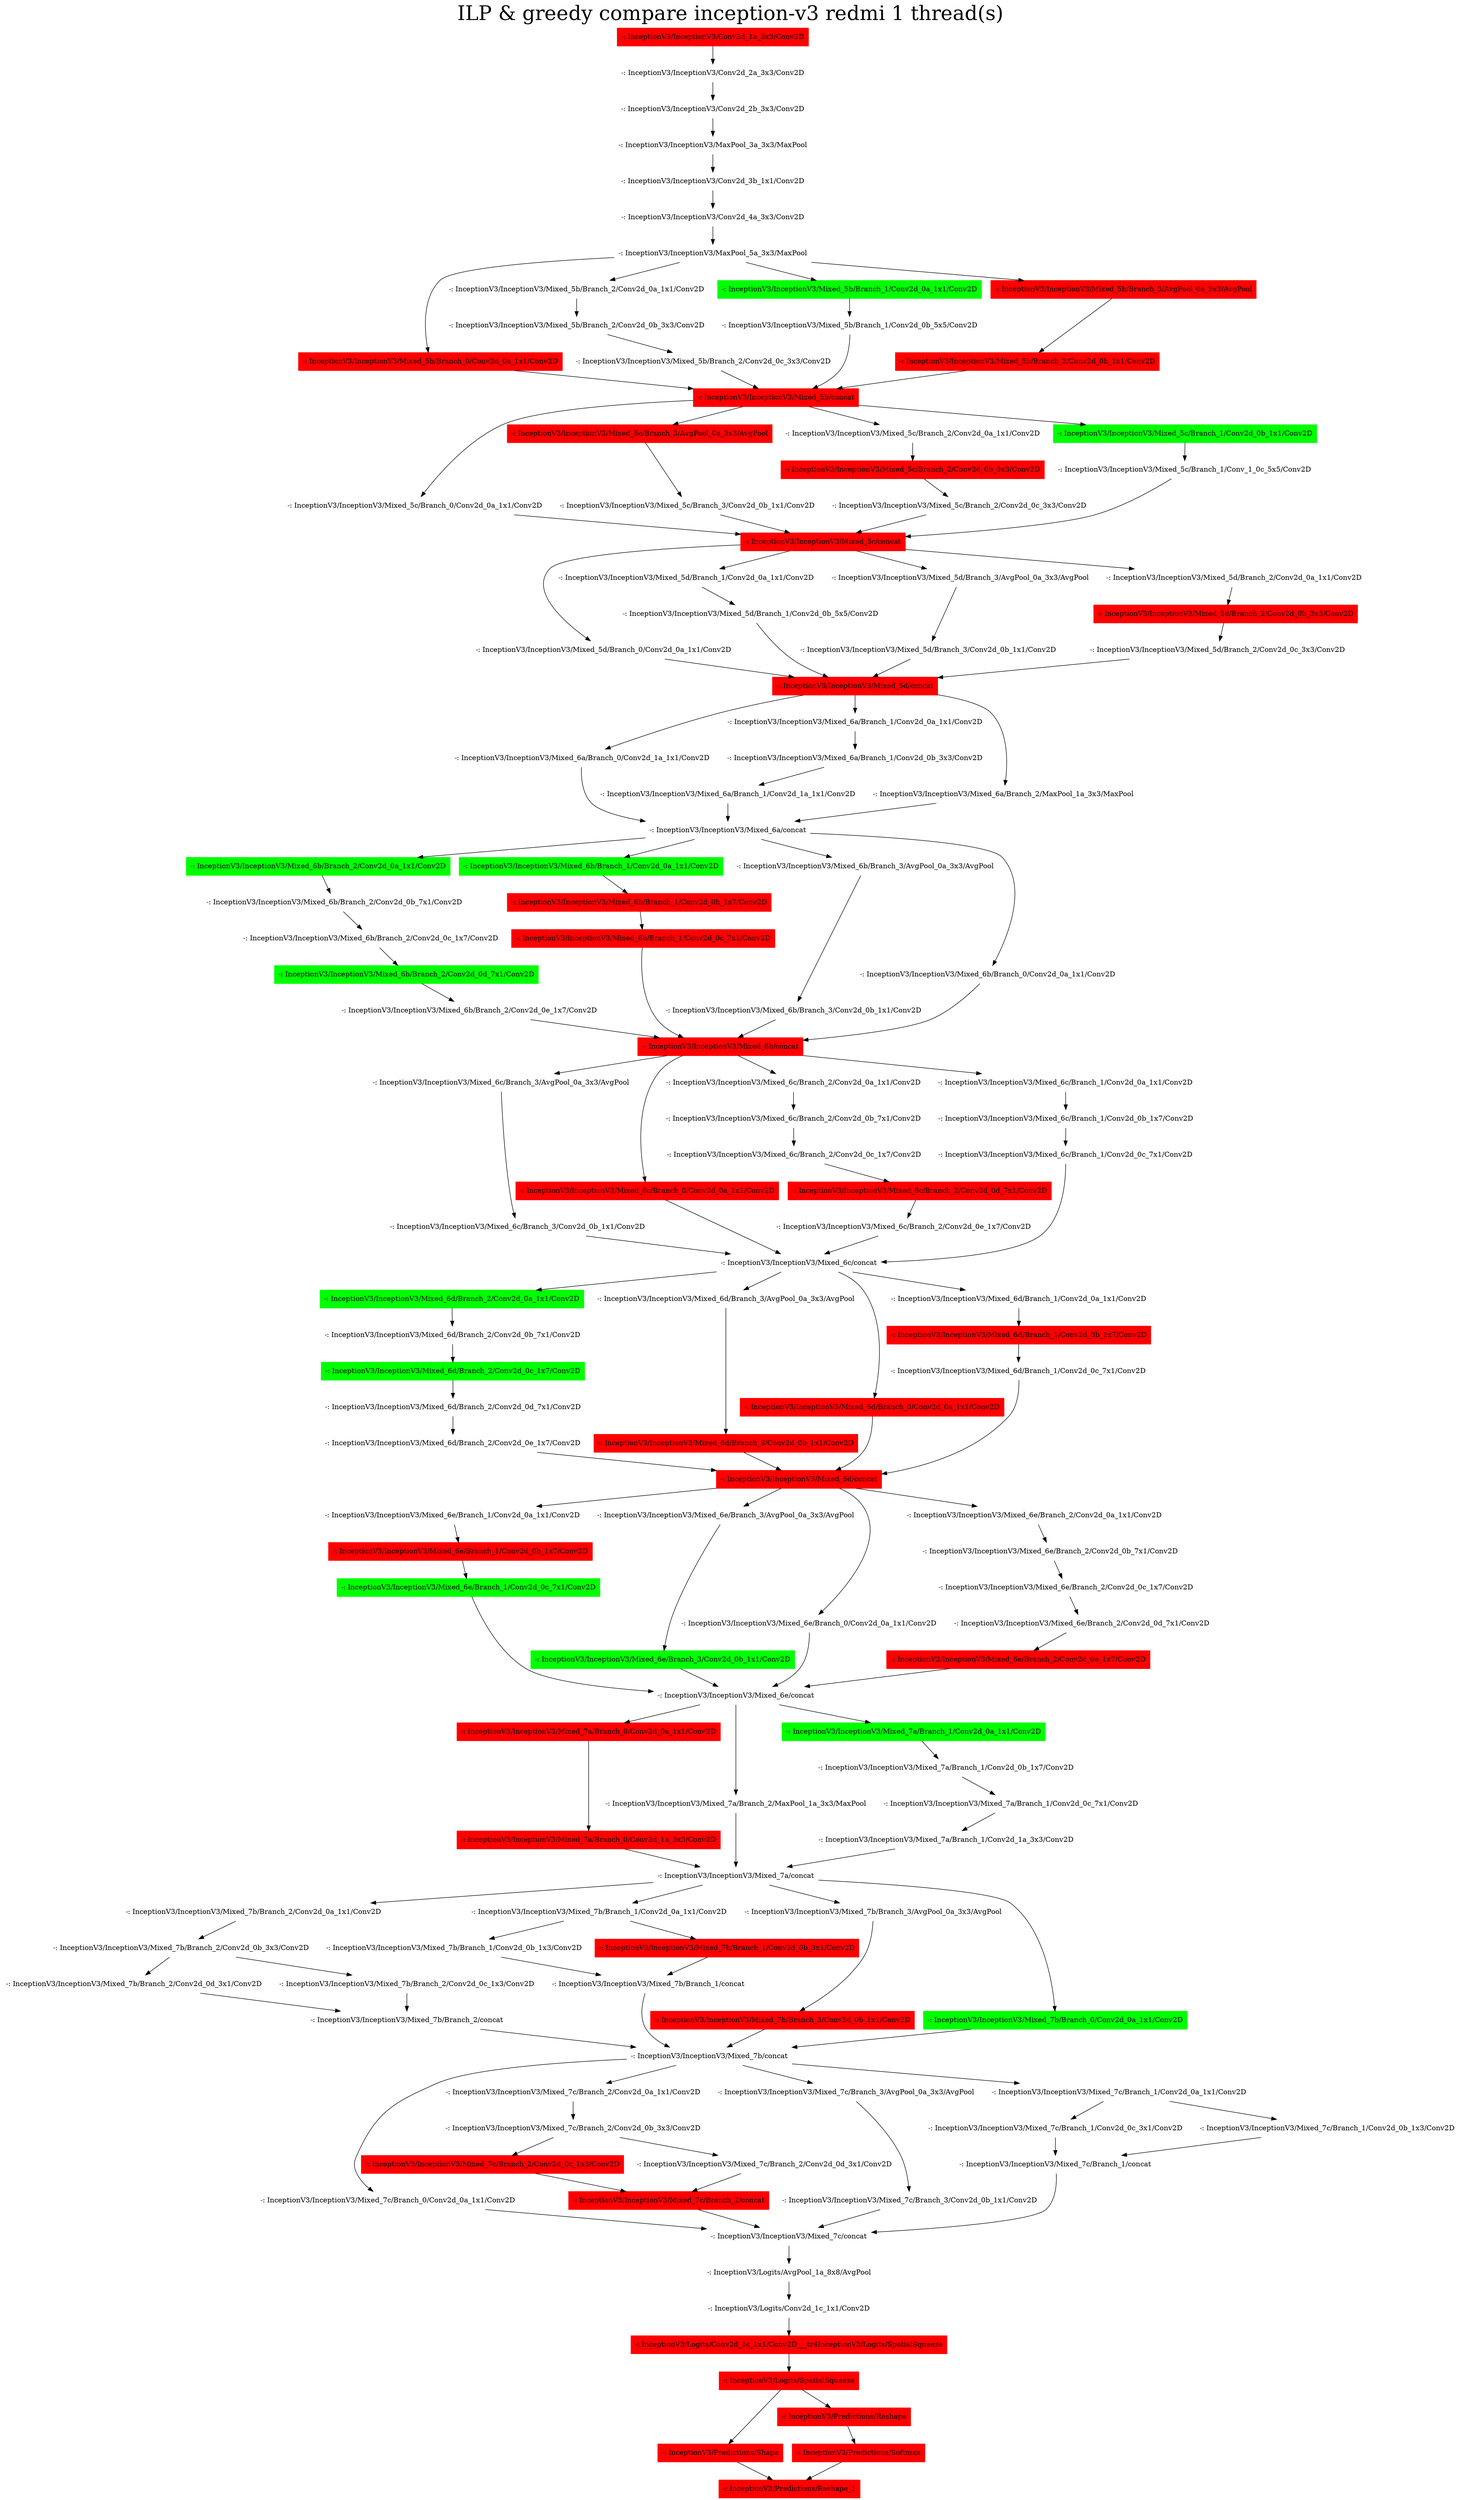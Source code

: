 digraph G {
label     = "ILP & greedy compare inception-v3 redmi 1 thread(s)"
    labelloc  =  t // t: Place the graph's title on top.
    fontsize  = 40 // Make title stand out by giving a large font size
    fontcolor = black"-: InceptionV3/InceptionV3/Conv2d_1a_3x3/Conv2D"->"-: InceptionV3/InceptionV3/Conv2d_2a_3x3/Conv2D";
"-: InceptionV3/InceptionV3/Conv2d_1a_3x3/Conv2D" [shape=box,style=filled,color=red];
"-: InceptionV3/InceptionV3/Conv2d_2a_3x3/Conv2D"->"-: InceptionV3/InceptionV3/Conv2d_2b_3x3/Conv2D";
"-: InceptionV3/InceptionV3/Conv2d_2a_3x3/Conv2D" [shape=box,style=filled,color=white];
"-: InceptionV3/InceptionV3/Conv2d_2b_3x3/Conv2D"->"-: InceptionV3/InceptionV3/MaxPool_3a_3x3/MaxPool";
"-: InceptionV3/InceptionV3/Conv2d_2b_3x3/Conv2D" [shape=box,style=filled,color=white];
"-: InceptionV3/InceptionV3/MaxPool_3a_3x3/MaxPool"->"-: InceptionV3/InceptionV3/Conv2d_3b_1x1/Conv2D";
"-: InceptionV3/InceptionV3/MaxPool_3a_3x3/MaxPool" [shape=box,style=filled,color=white];
"-: InceptionV3/InceptionV3/Conv2d_3b_1x1/Conv2D"->"-: InceptionV3/InceptionV3/Conv2d_4a_3x3/Conv2D";
"-: InceptionV3/InceptionV3/Conv2d_3b_1x1/Conv2D" [shape=box,style=filled,color=white];
"-: InceptionV3/InceptionV3/Conv2d_4a_3x3/Conv2D"->"-: InceptionV3/InceptionV3/MaxPool_5a_3x3/MaxPool";
"-: InceptionV3/InceptionV3/Conv2d_4a_3x3/Conv2D" [shape=box,style=filled,color=white];
"-: InceptionV3/InceptionV3/MaxPool_5a_3x3/MaxPool"->"-: InceptionV3/InceptionV3/Mixed_5b/Branch_0/Conv2d_0a_1x1/Conv2D";
"-: InceptionV3/InceptionV3/MaxPool_5a_3x3/MaxPool"->"-: InceptionV3/InceptionV3/Mixed_5b/Branch_2/Conv2d_0a_1x1/Conv2D";
"-: InceptionV3/InceptionV3/MaxPool_5a_3x3/MaxPool"->"-: InceptionV3/InceptionV3/Mixed_5b/Branch_1/Conv2d_0a_1x1/Conv2D";
"-: InceptionV3/InceptionV3/MaxPool_5a_3x3/MaxPool"->"-: InceptionV3/InceptionV3/Mixed_5b/Branch_3/AvgPool_0a_3x3/AvgPool";
"-: InceptionV3/InceptionV3/MaxPool_5a_3x3/MaxPool" [shape=box,style=filled,color=white];
"-: InceptionV3/InceptionV3/Mixed_5b/Branch_3/AvgPool_0a_3x3/AvgPool"->"-: InceptionV3/InceptionV3/Mixed_5b/Branch_3/Conv2d_0b_1x1/Conv2D";
"-: InceptionV3/InceptionV3/Mixed_5b/Branch_3/AvgPool_0a_3x3/AvgPool" [shape=box,style=filled,color=red];
"-: InceptionV3/InceptionV3/Mixed_5b/Branch_2/Conv2d_0a_1x1/Conv2D"->"-: InceptionV3/InceptionV3/Mixed_5b/Branch_2/Conv2d_0b_3x3/Conv2D";
"-: InceptionV3/InceptionV3/Mixed_5b/Branch_2/Conv2d_0a_1x1/Conv2D" [shape=box,style=filled,color=white];
"-: InceptionV3/InceptionV3/Mixed_5b/Branch_1/Conv2d_0a_1x1/Conv2D"->"-: InceptionV3/InceptionV3/Mixed_5b/Branch_1/Conv2d_0b_5x5/Conv2D";
"-: InceptionV3/InceptionV3/Mixed_5b/Branch_1/Conv2d_0a_1x1/Conv2D" [shape=box,style=filled,color=green];
"-: InceptionV3/InceptionV3/Mixed_5b/Branch_0/Conv2d_0a_1x1/Conv2D"->"-: InceptionV3/InceptionV3/Mixed_5b/concat";
"-: InceptionV3/InceptionV3/Mixed_5b/Branch_0/Conv2d_0a_1x1/Conv2D" [shape=box,style=filled,color=red];
"-: InceptionV3/InceptionV3/Mixed_5b/Branch_3/Conv2d_0b_1x1/Conv2D"->"-: InceptionV3/InceptionV3/Mixed_5b/concat";
"-: InceptionV3/InceptionV3/Mixed_5b/Branch_3/Conv2d_0b_1x1/Conv2D" [shape=box,style=filled,color=red];
"-: InceptionV3/InceptionV3/Mixed_5b/Branch_2/Conv2d_0b_3x3/Conv2D"->"-: InceptionV3/InceptionV3/Mixed_5b/Branch_2/Conv2d_0c_3x3/Conv2D";
"-: InceptionV3/InceptionV3/Mixed_5b/Branch_2/Conv2d_0b_3x3/Conv2D" [shape=box,style=filled,color=white];
"-: InceptionV3/InceptionV3/Mixed_5b/Branch_1/Conv2d_0b_5x5/Conv2D"->"-: InceptionV3/InceptionV3/Mixed_5b/concat";
"-: InceptionV3/InceptionV3/Mixed_5b/Branch_1/Conv2d_0b_5x5/Conv2D" [shape=box,style=filled,color=white];
"-: InceptionV3/InceptionV3/Mixed_5b/Branch_2/Conv2d_0c_3x3/Conv2D"->"-: InceptionV3/InceptionV3/Mixed_5b/concat";
"-: InceptionV3/InceptionV3/Mixed_5b/Branch_2/Conv2d_0c_3x3/Conv2D" [shape=box,style=filled,color=white];
"-: InceptionV3/InceptionV3/Mixed_5b/concat"->"-: InceptionV3/InceptionV3/Mixed_5c/Branch_0/Conv2d_0a_1x1/Conv2D";
"-: InceptionV3/InceptionV3/Mixed_5b/concat"->"-: InceptionV3/InceptionV3/Mixed_5c/Branch_3/AvgPool_0a_3x3/AvgPool";
"-: InceptionV3/InceptionV3/Mixed_5b/concat"->"-: InceptionV3/InceptionV3/Mixed_5c/Branch_2/Conv2d_0a_1x1/Conv2D";
"-: InceptionV3/InceptionV3/Mixed_5b/concat"->"-: InceptionV3/InceptionV3/Mixed_5c/Branch_1/Conv2d_0b_1x1/Conv2D";
"-: InceptionV3/InceptionV3/Mixed_5b/concat" [shape=box,style=filled,color=red];
"-: InceptionV3/InceptionV3/Mixed_5c/Branch_3/AvgPool_0a_3x3/AvgPool"->"-: InceptionV3/InceptionV3/Mixed_5c/Branch_3/Conv2d_0b_1x1/Conv2D";
"-: InceptionV3/InceptionV3/Mixed_5c/Branch_3/AvgPool_0a_3x3/AvgPool" [shape=box,style=filled,color=red];
"-: InceptionV3/InceptionV3/Mixed_5c/Branch_2/Conv2d_0a_1x1/Conv2D"->"-: InceptionV3/InceptionV3/Mixed_5c/Branch_2/Conv2d_0b_3x3/Conv2D";
"-: InceptionV3/InceptionV3/Mixed_5c/Branch_2/Conv2d_0a_1x1/Conv2D" [shape=box,style=filled,color=white];
"-: InceptionV3/InceptionV3/Mixed_5c/Branch_1/Conv2d_0b_1x1/Conv2D"->"-: InceptionV3/InceptionV3/Mixed_5c/Branch_1/Conv_1_0c_5x5/Conv2D";
"-: InceptionV3/InceptionV3/Mixed_5c/Branch_1/Conv2d_0b_1x1/Conv2D" [shape=box,style=filled,color=green];
"-: InceptionV3/InceptionV3/Mixed_5c/Branch_0/Conv2d_0a_1x1/Conv2D"->"-: InceptionV3/InceptionV3/Mixed_5c/concat";
"-: InceptionV3/InceptionV3/Mixed_5c/Branch_0/Conv2d_0a_1x1/Conv2D" [shape=box,style=filled,color=white];
"-: InceptionV3/InceptionV3/Mixed_5c/Branch_3/Conv2d_0b_1x1/Conv2D"->"-: InceptionV3/InceptionV3/Mixed_5c/concat";
"-: InceptionV3/InceptionV3/Mixed_5c/Branch_3/Conv2d_0b_1x1/Conv2D" [shape=box,style=filled,color=white];
"-: InceptionV3/InceptionV3/Mixed_5c/Branch_2/Conv2d_0b_3x3/Conv2D"->"-: InceptionV3/InceptionV3/Mixed_5c/Branch_2/Conv2d_0c_3x3/Conv2D";
"-: InceptionV3/InceptionV3/Mixed_5c/Branch_2/Conv2d_0b_3x3/Conv2D" [shape=box,style=filled,color=red];
"-: InceptionV3/InceptionV3/Mixed_5c/Branch_1/Conv_1_0c_5x5/Conv2D"->"-: InceptionV3/InceptionV3/Mixed_5c/concat";
"-: InceptionV3/InceptionV3/Mixed_5c/Branch_1/Conv_1_0c_5x5/Conv2D" [shape=box,style=filled,color=white];
"-: InceptionV3/InceptionV3/Mixed_5c/Branch_2/Conv2d_0c_3x3/Conv2D"->"-: InceptionV3/InceptionV3/Mixed_5c/concat";
"-: InceptionV3/InceptionV3/Mixed_5c/Branch_2/Conv2d_0c_3x3/Conv2D" [shape=box,style=filled,color=white];
"-: InceptionV3/InceptionV3/Mixed_5c/concat"->"-: InceptionV3/InceptionV3/Mixed_5d/Branch_0/Conv2d_0a_1x1/Conv2D";
"-: InceptionV3/InceptionV3/Mixed_5c/concat"->"-: InceptionV3/InceptionV3/Mixed_5d/Branch_1/Conv2d_0a_1x1/Conv2D";
"-: InceptionV3/InceptionV3/Mixed_5c/concat"->"-: InceptionV3/InceptionV3/Mixed_5d/Branch_3/AvgPool_0a_3x3/AvgPool";
"-: InceptionV3/InceptionV3/Mixed_5c/concat"->"-: InceptionV3/InceptionV3/Mixed_5d/Branch_2/Conv2d_0a_1x1/Conv2D";
"-: InceptionV3/InceptionV3/Mixed_5c/concat" [shape=box,style=filled,color=red];
"-: InceptionV3/InceptionV3/Mixed_5d/Branch_3/AvgPool_0a_3x3/AvgPool"->"-: InceptionV3/InceptionV3/Mixed_5d/Branch_3/Conv2d_0b_1x1/Conv2D";
"-: InceptionV3/InceptionV3/Mixed_5d/Branch_3/AvgPool_0a_3x3/AvgPool" [shape=box,style=filled,color=white];
"-: InceptionV3/InceptionV3/Mixed_5d/Branch_2/Conv2d_0a_1x1/Conv2D"->"-: InceptionV3/InceptionV3/Mixed_5d/Branch_2/Conv2d_0b_3x3/Conv2D";
"-: InceptionV3/InceptionV3/Mixed_5d/Branch_2/Conv2d_0a_1x1/Conv2D" [shape=box,style=filled,color=white];
"-: InceptionV3/InceptionV3/Mixed_5d/Branch_1/Conv2d_0a_1x1/Conv2D"->"-: InceptionV3/InceptionV3/Mixed_5d/Branch_1/Conv2d_0b_5x5/Conv2D";
"-: InceptionV3/InceptionV3/Mixed_5d/Branch_1/Conv2d_0a_1x1/Conv2D" [shape=box,style=filled,color=white];
"-: InceptionV3/InceptionV3/Mixed_5d/Branch_0/Conv2d_0a_1x1/Conv2D"->"-: InceptionV3/InceptionV3/Mixed_5d/concat";
"-: InceptionV3/InceptionV3/Mixed_5d/Branch_0/Conv2d_0a_1x1/Conv2D" [shape=box,style=filled,color=white];
"-: InceptionV3/InceptionV3/Mixed_5d/Branch_3/Conv2d_0b_1x1/Conv2D"->"-: InceptionV3/InceptionV3/Mixed_5d/concat";
"-: InceptionV3/InceptionV3/Mixed_5d/Branch_3/Conv2d_0b_1x1/Conv2D" [shape=box,style=filled,color=white];
"-: InceptionV3/InceptionV3/Mixed_5d/Branch_2/Conv2d_0b_3x3/Conv2D"->"-: InceptionV3/InceptionV3/Mixed_5d/Branch_2/Conv2d_0c_3x3/Conv2D";
"-: InceptionV3/InceptionV3/Mixed_5d/Branch_2/Conv2d_0b_3x3/Conv2D" [shape=box,style=filled,color=red];
"-: InceptionV3/InceptionV3/Mixed_5d/Branch_1/Conv2d_0b_5x5/Conv2D"->"-: InceptionV3/InceptionV3/Mixed_5d/concat";
"-: InceptionV3/InceptionV3/Mixed_5d/Branch_1/Conv2d_0b_5x5/Conv2D" [shape=box,style=filled,color=white];
"-: InceptionV3/InceptionV3/Mixed_5d/Branch_2/Conv2d_0c_3x3/Conv2D"->"-: InceptionV3/InceptionV3/Mixed_5d/concat";
"-: InceptionV3/InceptionV3/Mixed_5d/Branch_2/Conv2d_0c_3x3/Conv2D" [shape=box,style=filled,color=white];
"-: InceptionV3/InceptionV3/Mixed_5d/concat"->"-: InceptionV3/InceptionV3/Mixed_6a/Branch_0/Conv2d_1a_1x1/Conv2D";
"-: InceptionV3/InceptionV3/Mixed_5d/concat"->"-: InceptionV3/InceptionV3/Mixed_6a/Branch_1/Conv2d_0a_1x1/Conv2D";
"-: InceptionV3/InceptionV3/Mixed_5d/concat"->"-: InceptionV3/InceptionV3/Mixed_6a/Branch_2/MaxPool_1a_3x3/MaxPool";
"-: InceptionV3/InceptionV3/Mixed_5d/concat" [shape=box,style=filled,color=red];
"-: InceptionV3/InceptionV3/Mixed_6a/Branch_2/MaxPool_1a_3x3/MaxPool"->"-: InceptionV3/InceptionV3/Mixed_6a/concat";
"-: InceptionV3/InceptionV3/Mixed_6a/Branch_2/MaxPool_1a_3x3/MaxPool" [shape=box,style=filled,color=white];
"-: InceptionV3/InceptionV3/Mixed_6a/Branch_1/Conv2d_0a_1x1/Conv2D"->"-: InceptionV3/InceptionV3/Mixed_6a/Branch_1/Conv2d_0b_3x3/Conv2D";
"-: InceptionV3/InceptionV3/Mixed_6a/Branch_1/Conv2d_0a_1x1/Conv2D" [shape=box,style=filled,color=white];
"-: InceptionV3/InceptionV3/Mixed_6a/Branch_0/Conv2d_1a_1x1/Conv2D"->"-: InceptionV3/InceptionV3/Mixed_6a/concat";
"-: InceptionV3/InceptionV3/Mixed_6a/Branch_0/Conv2d_1a_1x1/Conv2D" [shape=box,style=filled,color=white];
"-: InceptionV3/InceptionV3/Mixed_6a/Branch_1/Conv2d_0b_3x3/Conv2D"->"-: InceptionV3/InceptionV3/Mixed_6a/Branch_1/Conv2d_1a_1x1/Conv2D";
"-: InceptionV3/InceptionV3/Mixed_6a/Branch_1/Conv2d_0b_3x3/Conv2D" [shape=box,style=filled,color=white];
"-: InceptionV3/InceptionV3/Mixed_6a/Branch_1/Conv2d_1a_1x1/Conv2D"->"-: InceptionV3/InceptionV3/Mixed_6a/concat";
"-: InceptionV3/InceptionV3/Mixed_6a/Branch_1/Conv2d_1a_1x1/Conv2D" [shape=box,style=filled,color=white];
"-: InceptionV3/InceptionV3/Mixed_6a/concat"->"-: InceptionV3/InceptionV3/Mixed_6b/Branch_2/Conv2d_0a_1x1/Conv2D";
"-: InceptionV3/InceptionV3/Mixed_6a/concat"->"-: InceptionV3/InceptionV3/Mixed_6b/Branch_1/Conv2d_0a_1x1/Conv2D";
"-: InceptionV3/InceptionV3/Mixed_6a/concat"->"-: InceptionV3/InceptionV3/Mixed_6b/Branch_3/AvgPool_0a_3x3/AvgPool";
"-: InceptionV3/InceptionV3/Mixed_6a/concat"->"-: InceptionV3/InceptionV3/Mixed_6b/Branch_0/Conv2d_0a_1x1/Conv2D";
"-: InceptionV3/InceptionV3/Mixed_6a/concat" [shape=box,style=filled,color=white];
"-: InceptionV3/InceptionV3/Mixed_6b/Branch_3/AvgPool_0a_3x3/AvgPool"->"-: InceptionV3/InceptionV3/Mixed_6b/Branch_3/Conv2d_0b_1x1/Conv2D";
"-: InceptionV3/InceptionV3/Mixed_6b/Branch_3/AvgPool_0a_3x3/AvgPool" [shape=box,style=filled,color=white];
"-: InceptionV3/InceptionV3/Mixed_6b/Branch_2/Conv2d_0a_1x1/Conv2D"->"-: InceptionV3/InceptionV3/Mixed_6b/Branch_2/Conv2d_0b_7x1/Conv2D";
"-: InceptionV3/InceptionV3/Mixed_6b/Branch_2/Conv2d_0a_1x1/Conv2D" [shape=box,style=filled,color=green];
"-: InceptionV3/InceptionV3/Mixed_6b/Branch_1/Conv2d_0a_1x1/Conv2D"->"-: InceptionV3/InceptionV3/Mixed_6b/Branch_1/Conv2d_0b_1x7/Conv2D";
"-: InceptionV3/InceptionV3/Mixed_6b/Branch_1/Conv2d_0a_1x1/Conv2D" [shape=box,style=filled,color=green];
"-: InceptionV3/InceptionV3/Mixed_6b/Branch_0/Conv2d_0a_1x1/Conv2D"->"-: InceptionV3/InceptionV3/Mixed_6b/concat";
"-: InceptionV3/InceptionV3/Mixed_6b/Branch_0/Conv2d_0a_1x1/Conv2D" [shape=box,style=filled,color=white];
"-: InceptionV3/InceptionV3/Mixed_6b/Branch_3/Conv2d_0b_1x1/Conv2D"->"-: InceptionV3/InceptionV3/Mixed_6b/concat";
"-: InceptionV3/InceptionV3/Mixed_6b/Branch_3/Conv2d_0b_1x1/Conv2D" [shape=box,style=filled,color=white];
"-: InceptionV3/InceptionV3/Mixed_6b/Branch_2/Conv2d_0b_7x1/Conv2D"->"-: InceptionV3/InceptionV3/Mixed_6b/Branch_2/Conv2d_0c_1x7/Conv2D";
"-: InceptionV3/InceptionV3/Mixed_6b/Branch_2/Conv2d_0b_7x1/Conv2D" [shape=box,style=filled,color=white];
"-: InceptionV3/InceptionV3/Mixed_6b/Branch_1/Conv2d_0b_1x7/Conv2D"->"-: InceptionV3/InceptionV3/Mixed_6b/Branch_1/Conv2d_0c_7x1/Conv2D";
"-: InceptionV3/InceptionV3/Mixed_6b/Branch_1/Conv2d_0b_1x7/Conv2D" [shape=box,style=filled,color=red];
"-: InceptionV3/InceptionV3/Mixed_6b/Branch_2/Conv2d_0c_1x7/Conv2D"->"-: InceptionV3/InceptionV3/Mixed_6b/Branch_2/Conv2d_0d_7x1/Conv2D";
"-: InceptionV3/InceptionV3/Mixed_6b/Branch_2/Conv2d_0c_1x7/Conv2D" [shape=box,style=filled,color=white];
"-: InceptionV3/InceptionV3/Mixed_6b/Branch_1/Conv2d_0c_7x1/Conv2D"->"-: InceptionV3/InceptionV3/Mixed_6b/concat";
"-: InceptionV3/InceptionV3/Mixed_6b/Branch_1/Conv2d_0c_7x1/Conv2D" [shape=box,style=filled,color=red];
"-: InceptionV3/InceptionV3/Mixed_6b/Branch_2/Conv2d_0d_7x1/Conv2D"->"-: InceptionV3/InceptionV3/Mixed_6b/Branch_2/Conv2d_0e_1x7/Conv2D";
"-: InceptionV3/InceptionV3/Mixed_6b/Branch_2/Conv2d_0d_7x1/Conv2D" [shape=box,style=filled,color=green];
"-: InceptionV3/InceptionV3/Mixed_6b/Branch_2/Conv2d_0e_1x7/Conv2D"->"-: InceptionV3/InceptionV3/Mixed_6b/concat";
"-: InceptionV3/InceptionV3/Mixed_6b/Branch_2/Conv2d_0e_1x7/Conv2D" [shape=box,style=filled,color=white];
"-: InceptionV3/InceptionV3/Mixed_6b/concat"->"-: InceptionV3/InceptionV3/Mixed_6c/Branch_3/AvgPool_0a_3x3/AvgPool";
"-: InceptionV3/InceptionV3/Mixed_6b/concat"->"-: InceptionV3/InceptionV3/Mixed_6c/Branch_0/Conv2d_0a_1x1/Conv2D";
"-: InceptionV3/InceptionV3/Mixed_6b/concat"->"-: InceptionV3/InceptionV3/Mixed_6c/Branch_2/Conv2d_0a_1x1/Conv2D";
"-: InceptionV3/InceptionV3/Mixed_6b/concat"->"-: InceptionV3/InceptionV3/Mixed_6c/Branch_1/Conv2d_0a_1x1/Conv2D";
"-: InceptionV3/InceptionV3/Mixed_6b/concat" [shape=box,style=filled,color=red];
"-: InceptionV3/InceptionV3/Mixed_6c/Branch_3/AvgPool_0a_3x3/AvgPool"->"-: InceptionV3/InceptionV3/Mixed_6c/Branch_3/Conv2d_0b_1x1/Conv2D";
"-: InceptionV3/InceptionV3/Mixed_6c/Branch_3/AvgPool_0a_3x3/AvgPool" [shape=box,style=filled,color=white];
"-: InceptionV3/InceptionV3/Mixed_6c/Branch_2/Conv2d_0a_1x1/Conv2D"->"-: InceptionV3/InceptionV3/Mixed_6c/Branch_2/Conv2d_0b_7x1/Conv2D";
"-: InceptionV3/InceptionV3/Mixed_6c/Branch_2/Conv2d_0a_1x1/Conv2D" [shape=box,style=filled,color=white];
"-: InceptionV3/InceptionV3/Mixed_6c/Branch_1/Conv2d_0a_1x1/Conv2D"->"-: InceptionV3/InceptionV3/Mixed_6c/Branch_1/Conv2d_0b_1x7/Conv2D";
"-: InceptionV3/InceptionV3/Mixed_6c/Branch_1/Conv2d_0a_1x1/Conv2D" [shape=box,style=filled,color=white];
"-: InceptionV3/InceptionV3/Mixed_6c/Branch_0/Conv2d_0a_1x1/Conv2D"->"-: InceptionV3/InceptionV3/Mixed_6c/concat";
"-: InceptionV3/InceptionV3/Mixed_6c/Branch_0/Conv2d_0a_1x1/Conv2D" [shape=box,style=filled,color=red];
"-: InceptionV3/InceptionV3/Mixed_6c/Branch_3/Conv2d_0b_1x1/Conv2D"->"-: InceptionV3/InceptionV3/Mixed_6c/concat";
"-: InceptionV3/InceptionV3/Mixed_6c/Branch_3/Conv2d_0b_1x1/Conv2D" [shape=box,style=filled,color=white];
"-: InceptionV3/InceptionV3/Mixed_6c/Branch_2/Conv2d_0b_7x1/Conv2D"->"-: InceptionV3/InceptionV3/Mixed_6c/Branch_2/Conv2d_0c_1x7/Conv2D";
"-: InceptionV3/InceptionV3/Mixed_6c/Branch_2/Conv2d_0b_7x1/Conv2D" [shape=box,style=filled,color=white];
"-: InceptionV3/InceptionV3/Mixed_6c/Branch_1/Conv2d_0b_1x7/Conv2D"->"-: InceptionV3/InceptionV3/Mixed_6c/Branch_1/Conv2d_0c_7x1/Conv2D";
"-: InceptionV3/InceptionV3/Mixed_6c/Branch_1/Conv2d_0b_1x7/Conv2D" [shape=box,style=filled,color=white];
"-: InceptionV3/InceptionV3/Mixed_6c/Branch_2/Conv2d_0c_1x7/Conv2D"->"-: InceptionV3/InceptionV3/Mixed_6c/Branch_2/Conv2d_0d_7x1/Conv2D";
"-: InceptionV3/InceptionV3/Mixed_6c/Branch_2/Conv2d_0c_1x7/Conv2D" [shape=box,style=filled,color=white];
"-: InceptionV3/InceptionV3/Mixed_6c/Branch_1/Conv2d_0c_7x1/Conv2D"->"-: InceptionV3/InceptionV3/Mixed_6c/concat";
"-: InceptionV3/InceptionV3/Mixed_6c/Branch_1/Conv2d_0c_7x1/Conv2D" [shape=box,style=filled,color=white];
"-: InceptionV3/InceptionV3/Mixed_6c/Branch_2/Conv2d_0d_7x1/Conv2D"->"-: InceptionV3/InceptionV3/Mixed_6c/Branch_2/Conv2d_0e_1x7/Conv2D";
"-: InceptionV3/InceptionV3/Mixed_6c/Branch_2/Conv2d_0d_7x1/Conv2D" [shape=box,style=filled,color=red];
"-: InceptionV3/InceptionV3/Mixed_6c/Branch_2/Conv2d_0e_1x7/Conv2D"->"-: InceptionV3/InceptionV3/Mixed_6c/concat";
"-: InceptionV3/InceptionV3/Mixed_6c/Branch_2/Conv2d_0e_1x7/Conv2D" [shape=box,style=filled,color=white];
"-: InceptionV3/InceptionV3/Mixed_6c/concat"->"-: InceptionV3/InceptionV3/Mixed_6d/Branch_2/Conv2d_0a_1x1/Conv2D";
"-: InceptionV3/InceptionV3/Mixed_6c/concat"->"-: InceptionV3/InceptionV3/Mixed_6d/Branch_3/AvgPool_0a_3x3/AvgPool";
"-: InceptionV3/InceptionV3/Mixed_6c/concat"->"-: InceptionV3/InceptionV3/Mixed_6d/Branch_0/Conv2d_0a_1x1/Conv2D";
"-: InceptionV3/InceptionV3/Mixed_6c/concat"->"-: InceptionV3/InceptionV3/Mixed_6d/Branch_1/Conv2d_0a_1x1/Conv2D";
"-: InceptionV3/InceptionV3/Mixed_6c/concat" [shape=box,style=filled,color=white];
"-: InceptionV3/InceptionV3/Mixed_6d/Branch_3/AvgPool_0a_3x3/AvgPool"->"-: InceptionV3/InceptionV3/Mixed_6d/Branch_3/Conv2d_0b_1x1/Conv2D";
"-: InceptionV3/InceptionV3/Mixed_6d/Branch_3/AvgPool_0a_3x3/AvgPool" [shape=box,style=filled,color=white];
"-: InceptionV3/InceptionV3/Mixed_6d/Branch_2/Conv2d_0a_1x1/Conv2D"->"-: InceptionV3/InceptionV3/Mixed_6d/Branch_2/Conv2d_0b_7x1/Conv2D";
"-: InceptionV3/InceptionV3/Mixed_6d/Branch_2/Conv2d_0a_1x1/Conv2D" [shape=box,style=filled,color=green];
"-: InceptionV3/InceptionV3/Mixed_6d/Branch_1/Conv2d_0a_1x1/Conv2D"->"-: InceptionV3/InceptionV3/Mixed_6d/Branch_1/Conv2d_0b_1x7/Conv2D";
"-: InceptionV3/InceptionV3/Mixed_6d/Branch_1/Conv2d_0a_1x1/Conv2D" [shape=box,style=filled,color=white];
"-: InceptionV3/InceptionV3/Mixed_6d/Branch_0/Conv2d_0a_1x1/Conv2D"->"-: InceptionV3/InceptionV3/Mixed_6d/concat";
"-: InceptionV3/InceptionV3/Mixed_6d/Branch_0/Conv2d_0a_1x1/Conv2D" [shape=box,style=filled,color=red];
"-: InceptionV3/InceptionV3/Mixed_6d/Branch_3/Conv2d_0b_1x1/Conv2D"->"-: InceptionV3/InceptionV3/Mixed_6d/concat";
"-: InceptionV3/InceptionV3/Mixed_6d/Branch_3/Conv2d_0b_1x1/Conv2D" [shape=box,style=filled,color=red];
"-: InceptionV3/InceptionV3/Mixed_6d/Branch_2/Conv2d_0b_7x1/Conv2D"->"-: InceptionV3/InceptionV3/Mixed_6d/Branch_2/Conv2d_0c_1x7/Conv2D";
"-: InceptionV3/InceptionV3/Mixed_6d/Branch_2/Conv2d_0b_7x1/Conv2D" [shape=box,style=filled,color=white];
"-: InceptionV3/InceptionV3/Mixed_6d/Branch_1/Conv2d_0b_1x7/Conv2D"->"-: InceptionV3/InceptionV3/Mixed_6d/Branch_1/Conv2d_0c_7x1/Conv2D";
"-: InceptionV3/InceptionV3/Mixed_6d/Branch_1/Conv2d_0b_1x7/Conv2D" [shape=box,style=filled,color=red];
"-: InceptionV3/InceptionV3/Mixed_6d/Branch_2/Conv2d_0c_1x7/Conv2D"->"-: InceptionV3/InceptionV3/Mixed_6d/Branch_2/Conv2d_0d_7x1/Conv2D";
"-: InceptionV3/InceptionV3/Mixed_6d/Branch_2/Conv2d_0c_1x7/Conv2D" [shape=box,style=filled,color=green];
"-: InceptionV3/InceptionV3/Mixed_6d/Branch_1/Conv2d_0c_7x1/Conv2D"->"-: InceptionV3/InceptionV3/Mixed_6d/concat";
"-: InceptionV3/InceptionV3/Mixed_6d/Branch_1/Conv2d_0c_7x1/Conv2D" [shape=box,style=filled,color=white];
"-: InceptionV3/InceptionV3/Mixed_6d/Branch_2/Conv2d_0d_7x1/Conv2D"->"-: InceptionV3/InceptionV3/Mixed_6d/Branch_2/Conv2d_0e_1x7/Conv2D";
"-: InceptionV3/InceptionV3/Mixed_6d/Branch_2/Conv2d_0d_7x1/Conv2D" [shape=box,style=filled,color=white];
"-: InceptionV3/InceptionV3/Mixed_6d/Branch_2/Conv2d_0e_1x7/Conv2D"->"-: InceptionV3/InceptionV3/Mixed_6d/concat";
"-: InceptionV3/InceptionV3/Mixed_6d/Branch_2/Conv2d_0e_1x7/Conv2D" [shape=box,style=filled,color=white];
"-: InceptionV3/InceptionV3/Mixed_6d/concat"->"-: InceptionV3/InceptionV3/Mixed_6e/Branch_1/Conv2d_0a_1x1/Conv2D";
"-: InceptionV3/InceptionV3/Mixed_6d/concat"->"-: InceptionV3/InceptionV3/Mixed_6e/Branch_3/AvgPool_0a_3x3/AvgPool";
"-: InceptionV3/InceptionV3/Mixed_6d/concat"->"-: InceptionV3/InceptionV3/Mixed_6e/Branch_0/Conv2d_0a_1x1/Conv2D";
"-: InceptionV3/InceptionV3/Mixed_6d/concat"->"-: InceptionV3/InceptionV3/Mixed_6e/Branch_2/Conv2d_0a_1x1/Conv2D";
"-: InceptionV3/InceptionV3/Mixed_6d/concat" [shape=box,style=filled,color=red];
"-: InceptionV3/InceptionV3/Mixed_6e/Branch_3/AvgPool_0a_3x3/AvgPool"->"-: InceptionV3/InceptionV3/Mixed_6e/Branch_3/Conv2d_0b_1x1/Conv2D";
"-: InceptionV3/InceptionV3/Mixed_6e/Branch_3/AvgPool_0a_3x3/AvgPool" [shape=box,style=filled,color=white];
"-: InceptionV3/InceptionV3/Mixed_6e/Branch_2/Conv2d_0a_1x1/Conv2D"->"-: InceptionV3/InceptionV3/Mixed_6e/Branch_2/Conv2d_0b_7x1/Conv2D";
"-: InceptionV3/InceptionV3/Mixed_6e/Branch_2/Conv2d_0a_1x1/Conv2D" [shape=box,style=filled,color=white];
"-: InceptionV3/InceptionV3/Mixed_6e/Branch_1/Conv2d_0a_1x1/Conv2D"->"-: InceptionV3/InceptionV3/Mixed_6e/Branch_1/Conv2d_0b_1x7/Conv2D";
"-: InceptionV3/InceptionV3/Mixed_6e/Branch_1/Conv2d_0a_1x1/Conv2D" [shape=box,style=filled,color=white];
"-: InceptionV3/InceptionV3/Mixed_6e/Branch_0/Conv2d_0a_1x1/Conv2D"->"-: InceptionV3/InceptionV3/Mixed_6e/concat";
"-: InceptionV3/InceptionV3/Mixed_6e/Branch_0/Conv2d_0a_1x1/Conv2D" [shape=box,style=filled,color=white];
"-: InceptionV3/InceptionV3/Mixed_6e/Branch_3/Conv2d_0b_1x1/Conv2D"->"-: InceptionV3/InceptionV3/Mixed_6e/concat";
"-: InceptionV3/InceptionV3/Mixed_6e/Branch_3/Conv2d_0b_1x1/Conv2D" [shape=box,style=filled,color=green];
"-: InceptionV3/InceptionV3/Mixed_6e/Branch_2/Conv2d_0b_7x1/Conv2D"->"-: InceptionV3/InceptionV3/Mixed_6e/Branch_2/Conv2d_0c_1x7/Conv2D";
"-: InceptionV3/InceptionV3/Mixed_6e/Branch_2/Conv2d_0b_7x1/Conv2D" [shape=box,style=filled,color=white];
"-: InceptionV3/InceptionV3/Mixed_6e/Branch_1/Conv2d_0b_1x7/Conv2D"->"-: InceptionV3/InceptionV3/Mixed_6e/Branch_1/Conv2d_0c_7x1/Conv2D";
"-: InceptionV3/InceptionV3/Mixed_6e/Branch_1/Conv2d_0b_1x7/Conv2D" [shape=box,style=filled,color=red];
"-: InceptionV3/InceptionV3/Mixed_6e/Branch_2/Conv2d_0c_1x7/Conv2D"->"-: InceptionV3/InceptionV3/Mixed_6e/Branch_2/Conv2d_0d_7x1/Conv2D";
"-: InceptionV3/InceptionV3/Mixed_6e/Branch_2/Conv2d_0c_1x7/Conv2D" [shape=box,style=filled,color=white];
"-: InceptionV3/InceptionV3/Mixed_6e/Branch_1/Conv2d_0c_7x1/Conv2D"->"-: InceptionV3/InceptionV3/Mixed_6e/concat";
"-: InceptionV3/InceptionV3/Mixed_6e/Branch_1/Conv2d_0c_7x1/Conv2D" [shape=box,style=filled,color=green];
"-: InceptionV3/InceptionV3/Mixed_6e/Branch_2/Conv2d_0d_7x1/Conv2D"->"-: InceptionV3/InceptionV3/Mixed_6e/Branch_2/Conv2d_0e_1x7/Conv2D";
"-: InceptionV3/InceptionV3/Mixed_6e/Branch_2/Conv2d_0d_7x1/Conv2D" [shape=box,style=filled,color=white];
"-: InceptionV3/InceptionV3/Mixed_6e/Branch_2/Conv2d_0e_1x7/Conv2D"->"-: InceptionV3/InceptionV3/Mixed_6e/concat";
"-: InceptionV3/InceptionV3/Mixed_6e/Branch_2/Conv2d_0e_1x7/Conv2D" [shape=box,style=filled,color=red];
"-: InceptionV3/InceptionV3/Mixed_6e/concat"->"-: InceptionV3/InceptionV3/Mixed_7a/Branch_0/Conv2d_0a_1x1/Conv2D";
"-: InceptionV3/InceptionV3/Mixed_6e/concat"->"-: InceptionV3/InceptionV3/Mixed_7a/Branch_2/MaxPool_1a_3x3/MaxPool";
"-: InceptionV3/InceptionV3/Mixed_6e/concat"->"-: InceptionV3/InceptionV3/Mixed_7a/Branch_1/Conv2d_0a_1x1/Conv2D";
"-: InceptionV3/InceptionV3/Mixed_6e/concat" [shape=box,style=filled,color=white];
"-: InceptionV3/InceptionV3/Mixed_7a/Branch_2/MaxPool_1a_3x3/MaxPool"->"-: InceptionV3/InceptionV3/Mixed_7a/concat";
"-: InceptionV3/InceptionV3/Mixed_7a/Branch_2/MaxPool_1a_3x3/MaxPool" [shape=box,style=filled,color=white];
"-: InceptionV3/InceptionV3/Mixed_7a/Branch_1/Conv2d_0a_1x1/Conv2D"->"-: InceptionV3/InceptionV3/Mixed_7a/Branch_1/Conv2d_0b_1x7/Conv2D";
"-: InceptionV3/InceptionV3/Mixed_7a/Branch_1/Conv2d_0a_1x1/Conv2D" [shape=box,style=filled,color=green];
"-: InceptionV3/InceptionV3/Mixed_7a/Branch_0/Conv2d_0a_1x1/Conv2D"->"-: InceptionV3/InceptionV3/Mixed_7a/Branch_0/Conv2d_1a_3x3/Conv2D";
"-: InceptionV3/InceptionV3/Mixed_7a/Branch_0/Conv2d_0a_1x1/Conv2D" [shape=box,style=filled,color=red];
"-: InceptionV3/InceptionV3/Mixed_7a/Branch_1/Conv2d_0b_1x7/Conv2D"->"-: InceptionV3/InceptionV3/Mixed_7a/Branch_1/Conv2d_0c_7x1/Conv2D";
"-: InceptionV3/InceptionV3/Mixed_7a/Branch_1/Conv2d_0b_1x7/Conv2D" [shape=box,style=filled,color=white];
"-: InceptionV3/InceptionV3/Mixed_7a/Branch_0/Conv2d_1a_3x3/Conv2D"->"-: InceptionV3/InceptionV3/Mixed_7a/concat";
"-: InceptionV3/InceptionV3/Mixed_7a/Branch_0/Conv2d_1a_3x3/Conv2D" [shape=box,style=filled,color=red];
"-: InceptionV3/InceptionV3/Mixed_7a/Branch_1/Conv2d_0c_7x1/Conv2D"->"-: InceptionV3/InceptionV3/Mixed_7a/Branch_1/Conv2d_1a_3x3/Conv2D";
"-: InceptionV3/InceptionV3/Mixed_7a/Branch_1/Conv2d_0c_7x1/Conv2D" [shape=box,style=filled,color=white];
"-: InceptionV3/InceptionV3/Mixed_7a/Branch_1/Conv2d_1a_3x3/Conv2D"->"-: InceptionV3/InceptionV3/Mixed_7a/concat";
"-: InceptionV3/InceptionV3/Mixed_7a/Branch_1/Conv2d_1a_3x3/Conv2D" [shape=box,style=filled,color=white];
"-: InceptionV3/InceptionV3/Mixed_7a/concat"->"-: InceptionV3/InceptionV3/Mixed_7b/Branch_2/Conv2d_0a_1x1/Conv2D";
"-: InceptionV3/InceptionV3/Mixed_7a/concat"->"-: InceptionV3/InceptionV3/Mixed_7b/Branch_1/Conv2d_0a_1x1/Conv2D";
"-: InceptionV3/InceptionV3/Mixed_7a/concat"->"-: InceptionV3/InceptionV3/Mixed_7b/Branch_3/AvgPool_0a_3x3/AvgPool";
"-: InceptionV3/InceptionV3/Mixed_7a/concat"->"-: InceptionV3/InceptionV3/Mixed_7b/Branch_0/Conv2d_0a_1x1/Conv2D";
"-: InceptionV3/InceptionV3/Mixed_7a/concat" [shape=box,style=filled,color=white];
"-: InceptionV3/InceptionV3/Mixed_7b/Branch_3/AvgPool_0a_3x3/AvgPool"->"-: InceptionV3/InceptionV3/Mixed_7b/Branch_3/Conv2d_0b_1x1/Conv2D";
"-: InceptionV3/InceptionV3/Mixed_7b/Branch_3/AvgPool_0a_3x3/AvgPool" [shape=box,style=filled,color=white];
"-: InceptionV3/InceptionV3/Mixed_7b/Branch_2/Conv2d_0a_1x1/Conv2D"->"-: InceptionV3/InceptionV3/Mixed_7b/Branch_2/Conv2d_0b_3x3/Conv2D";
"-: InceptionV3/InceptionV3/Mixed_7b/Branch_2/Conv2d_0a_1x1/Conv2D" [shape=box,style=filled,color=white];
"-: InceptionV3/InceptionV3/Mixed_7b/Branch_1/Conv2d_0a_1x1/Conv2D"->"-: InceptionV3/InceptionV3/Mixed_7b/Branch_1/Conv2d_0b_1x3/Conv2D";
"-: InceptionV3/InceptionV3/Mixed_7b/Branch_1/Conv2d_0a_1x1/Conv2D"->"-: InceptionV3/InceptionV3/Mixed_7b/Branch_1/Conv2d_0b_3x1/Conv2D";
"-: InceptionV3/InceptionV3/Mixed_7b/Branch_1/Conv2d_0a_1x1/Conv2D" [shape=box,style=filled,color=white];
"-: InceptionV3/InceptionV3/Mixed_7b/Branch_0/Conv2d_0a_1x1/Conv2D"->"-: InceptionV3/InceptionV3/Mixed_7b/concat";
"-: InceptionV3/InceptionV3/Mixed_7b/Branch_0/Conv2d_0a_1x1/Conv2D" [shape=box,style=filled,color=green];
"-: InceptionV3/InceptionV3/Mixed_7b/Branch_3/Conv2d_0b_1x1/Conv2D"->"-: InceptionV3/InceptionV3/Mixed_7b/concat";
"-: InceptionV3/InceptionV3/Mixed_7b/Branch_3/Conv2d_0b_1x1/Conv2D" [shape=box,style=filled,color=red];
"-: InceptionV3/InceptionV3/Mixed_7b/Branch_2/Conv2d_0b_3x3/Conv2D"->"-: InceptionV3/InceptionV3/Mixed_7b/Branch_2/Conv2d_0d_3x1/Conv2D";
"-: InceptionV3/InceptionV3/Mixed_7b/Branch_2/Conv2d_0b_3x3/Conv2D"->"-: InceptionV3/InceptionV3/Mixed_7b/Branch_2/Conv2d_0c_1x3/Conv2D";
"-: InceptionV3/InceptionV3/Mixed_7b/Branch_2/Conv2d_0b_3x3/Conv2D" [shape=box,style=filled,color=white];
"-: InceptionV3/InceptionV3/Mixed_7b/Branch_1/Conv2d_0b_3x1/Conv2D"->"-: InceptionV3/InceptionV3/Mixed_7b/Branch_1/concat";
"-: InceptionV3/InceptionV3/Mixed_7b/Branch_1/Conv2d_0b_3x1/Conv2D" [shape=box,style=filled,color=red];
"-: InceptionV3/InceptionV3/Mixed_7b/Branch_1/Conv2d_0b_1x3/Conv2D"->"-: InceptionV3/InceptionV3/Mixed_7b/Branch_1/concat";
"-: InceptionV3/InceptionV3/Mixed_7b/Branch_1/Conv2d_0b_1x3/Conv2D" [shape=box,style=filled,color=white];
"-: InceptionV3/InceptionV3/Mixed_7b/Branch_2/Conv2d_0d_3x1/Conv2D"->"-: InceptionV3/InceptionV3/Mixed_7b/Branch_2/concat";
"-: InceptionV3/InceptionV3/Mixed_7b/Branch_2/Conv2d_0d_3x1/Conv2D" [shape=box,style=filled,color=white];
"-: InceptionV3/InceptionV3/Mixed_7b/Branch_2/Conv2d_0c_1x3/Conv2D"->"-: InceptionV3/InceptionV3/Mixed_7b/Branch_2/concat";
"-: InceptionV3/InceptionV3/Mixed_7b/Branch_2/Conv2d_0c_1x3/Conv2D" [shape=box,style=filled,color=white];
"-: InceptionV3/InceptionV3/Mixed_7b/Branch_1/concat"->"-: InceptionV3/InceptionV3/Mixed_7b/concat";
"-: InceptionV3/InceptionV3/Mixed_7b/Branch_1/concat" [shape=box,style=filled,color=white];
"-: InceptionV3/InceptionV3/Mixed_7b/Branch_2/concat"->"-: InceptionV3/InceptionV3/Mixed_7b/concat";
"-: InceptionV3/InceptionV3/Mixed_7b/Branch_2/concat" [shape=box,style=filled,color=white];
"-: InceptionV3/InceptionV3/Mixed_7b/concat"->"-: InceptionV3/InceptionV3/Mixed_7c/Branch_0/Conv2d_0a_1x1/Conv2D";
"-: InceptionV3/InceptionV3/Mixed_7b/concat"->"-: InceptionV3/InceptionV3/Mixed_7c/Branch_2/Conv2d_0a_1x1/Conv2D";
"-: InceptionV3/InceptionV3/Mixed_7b/concat"->"-: InceptionV3/InceptionV3/Mixed_7c/Branch_3/AvgPool_0a_3x3/AvgPool";
"-: InceptionV3/InceptionV3/Mixed_7b/concat"->"-: InceptionV3/InceptionV3/Mixed_7c/Branch_1/Conv2d_0a_1x1/Conv2D";
"-: InceptionV3/InceptionV3/Mixed_7b/concat" [shape=box,style=filled,color=white];
"-: InceptionV3/InceptionV3/Mixed_7c/Branch_3/AvgPool_0a_3x3/AvgPool"->"-: InceptionV3/InceptionV3/Mixed_7c/Branch_3/Conv2d_0b_1x1/Conv2D";
"-: InceptionV3/InceptionV3/Mixed_7c/Branch_3/AvgPool_0a_3x3/AvgPool" [shape=box,style=filled,color=white];
"-: InceptionV3/InceptionV3/Mixed_7c/Branch_2/Conv2d_0a_1x1/Conv2D"->"-: InceptionV3/InceptionV3/Mixed_7c/Branch_2/Conv2d_0b_3x3/Conv2D";
"-: InceptionV3/InceptionV3/Mixed_7c/Branch_2/Conv2d_0a_1x1/Conv2D" [shape=box,style=filled,color=white];
"-: InceptionV3/InceptionV3/Mixed_7c/Branch_1/Conv2d_0a_1x1/Conv2D"->"-: InceptionV3/InceptionV3/Mixed_7c/Branch_1/Conv2d_0c_3x1/Conv2D";
"-: InceptionV3/InceptionV3/Mixed_7c/Branch_1/Conv2d_0a_1x1/Conv2D"->"-: InceptionV3/InceptionV3/Mixed_7c/Branch_1/Conv2d_0b_1x3/Conv2D";
"-: InceptionV3/InceptionV3/Mixed_7c/Branch_1/Conv2d_0a_1x1/Conv2D" [shape=box,style=filled,color=white];
"-: InceptionV3/InceptionV3/Mixed_7c/Branch_0/Conv2d_0a_1x1/Conv2D"->"-: InceptionV3/InceptionV3/Mixed_7c/concat";
"-: InceptionV3/InceptionV3/Mixed_7c/Branch_0/Conv2d_0a_1x1/Conv2D" [shape=box,style=filled,color=white];
"-: InceptionV3/InceptionV3/Mixed_7c/Branch_3/Conv2d_0b_1x1/Conv2D"->"-: InceptionV3/InceptionV3/Mixed_7c/concat";
"-: InceptionV3/InceptionV3/Mixed_7c/Branch_3/Conv2d_0b_1x1/Conv2D" [shape=box,style=filled,color=white];
"-: InceptionV3/InceptionV3/Mixed_7c/Branch_2/Conv2d_0b_3x3/Conv2D"->"-: InceptionV3/InceptionV3/Mixed_7c/Branch_2/Conv2d_0c_1x3/Conv2D";
"-: InceptionV3/InceptionV3/Mixed_7c/Branch_2/Conv2d_0b_3x3/Conv2D"->"-: InceptionV3/InceptionV3/Mixed_7c/Branch_2/Conv2d_0d_3x1/Conv2D";
"-: InceptionV3/InceptionV3/Mixed_7c/Branch_2/Conv2d_0b_3x3/Conv2D" [shape=box,style=filled,color=white];
"-: InceptionV3/InceptionV3/Mixed_7c/Branch_1/Conv2d_0c_3x1/Conv2D"->"-: InceptionV3/InceptionV3/Mixed_7c/Branch_1/concat";
"-: InceptionV3/InceptionV3/Mixed_7c/Branch_1/Conv2d_0c_3x1/Conv2D" [shape=box,style=filled,color=white];
"-: InceptionV3/InceptionV3/Mixed_7c/Branch_1/Conv2d_0b_1x3/Conv2D"->"-: InceptionV3/InceptionV3/Mixed_7c/Branch_1/concat";
"-: InceptionV3/InceptionV3/Mixed_7c/Branch_1/Conv2d_0b_1x3/Conv2D" [shape=box,style=filled,color=white];
"-: InceptionV3/InceptionV3/Mixed_7c/Branch_2/Conv2d_0d_3x1/Conv2D"->"-: InceptionV3/InceptionV3/Mixed_7c/Branch_2/concat";
"-: InceptionV3/InceptionV3/Mixed_7c/Branch_2/Conv2d_0d_3x1/Conv2D" [shape=box,style=filled,color=white];
"-: InceptionV3/InceptionV3/Mixed_7c/Branch_2/Conv2d_0c_1x3/Conv2D"->"-: InceptionV3/InceptionV3/Mixed_7c/Branch_2/concat";
"-: InceptionV3/InceptionV3/Mixed_7c/Branch_2/Conv2d_0c_1x3/Conv2D" [shape=box,style=filled,color=red];
"-: InceptionV3/InceptionV3/Mixed_7c/Branch_1/concat"->"-: InceptionV3/InceptionV3/Mixed_7c/concat";
"-: InceptionV3/InceptionV3/Mixed_7c/Branch_1/concat" [shape=box,style=filled,color=white];
"-: InceptionV3/InceptionV3/Mixed_7c/Branch_2/concat"->"-: InceptionV3/InceptionV3/Mixed_7c/concat";
"-: InceptionV3/InceptionV3/Mixed_7c/Branch_2/concat" [shape=box,style=filled,color=red];
"-: InceptionV3/InceptionV3/Mixed_7c/concat"->"-: InceptionV3/Logits/AvgPool_1a_8x8/AvgPool";
"-: InceptionV3/InceptionV3/Mixed_7c/concat" [shape=box,style=filled,color=white];
"-: InceptionV3/Logits/AvgPool_1a_8x8/AvgPool"->"-: InceptionV3/Logits/Conv2d_1c_1x1/Conv2D";
"-: InceptionV3/Logits/AvgPool_1a_8x8/AvgPool" [shape=box,style=filled,color=white];
"-: InceptionV3/Logits/Conv2d_1c_1x1/Conv2D"->"-: InceptionV3/Logits/Conv2d_1c_1x1/Conv2D___tr4InceptionV3/Logits/SpatialSqueeze";
"-: InceptionV3/Logits/Conv2d_1c_1x1/Conv2D" [shape=box,style=filled,color=white];
"-: InceptionV3/Logits/Conv2d_1c_1x1/Conv2D___tr4InceptionV3/Logits/SpatialSqueeze"->"-: InceptionV3/Logits/SpatialSqueeze";
"-: InceptionV3/Logits/Conv2d_1c_1x1/Conv2D___tr4InceptionV3/Logits/SpatialSqueeze" [shape=box,style=filled,color=red];
"-: InceptionV3/Logits/SpatialSqueeze"->"-: InceptionV3/Predictions/Shape";
"-: InceptionV3/Logits/SpatialSqueeze"->"-: InceptionV3/Predictions/Reshape";
"-: InceptionV3/Logits/SpatialSqueeze" [shape=box,style=filled,color=red];
"-: InceptionV3/Predictions/Shape"->"-: InceptionV3/Predictions/Reshape_1";
"-: InceptionV3/Predictions/Shape" [shape=box,style=filled,color=red];
"-: InceptionV3/Predictions/Reshape"->"-: InceptionV3/Predictions/Softmax";
"-: InceptionV3/Predictions/Reshape" [shape=box,style=filled,color=red];
"-: InceptionV3/Predictions/Softmax"->"-: InceptionV3/Predictions/Reshape_1";
"-: InceptionV3/Predictions/Softmax" [shape=box,style=filled,color=red];
"-: InceptionV3/Predictions/Reshape_1" [shape=box,style=filled,color=red];
}